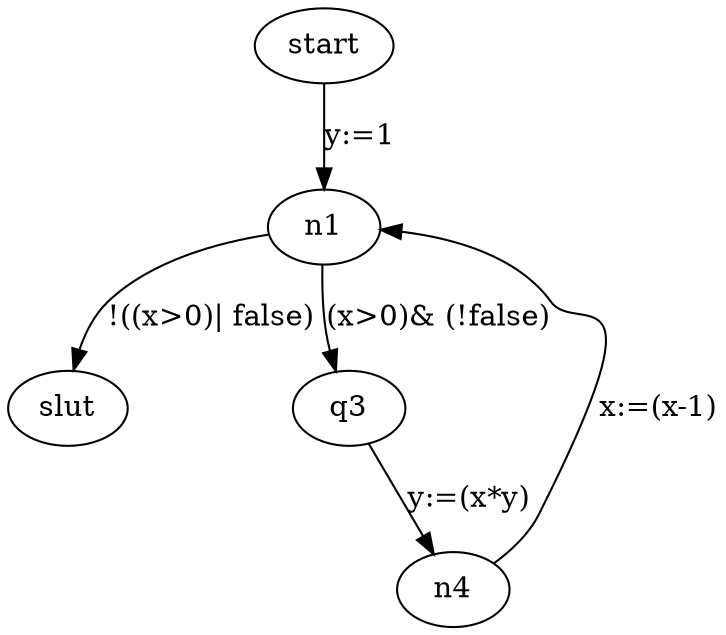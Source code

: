 digraph {start->n1[label= "y:=1"]n1->slut[label= "!((x>0)| false)"]n1->q3[label= "(x>0)& (!false)"]q3->n4[label= "y:=(x*y)"]n4->n1[label= "x:=(x-1)"]}